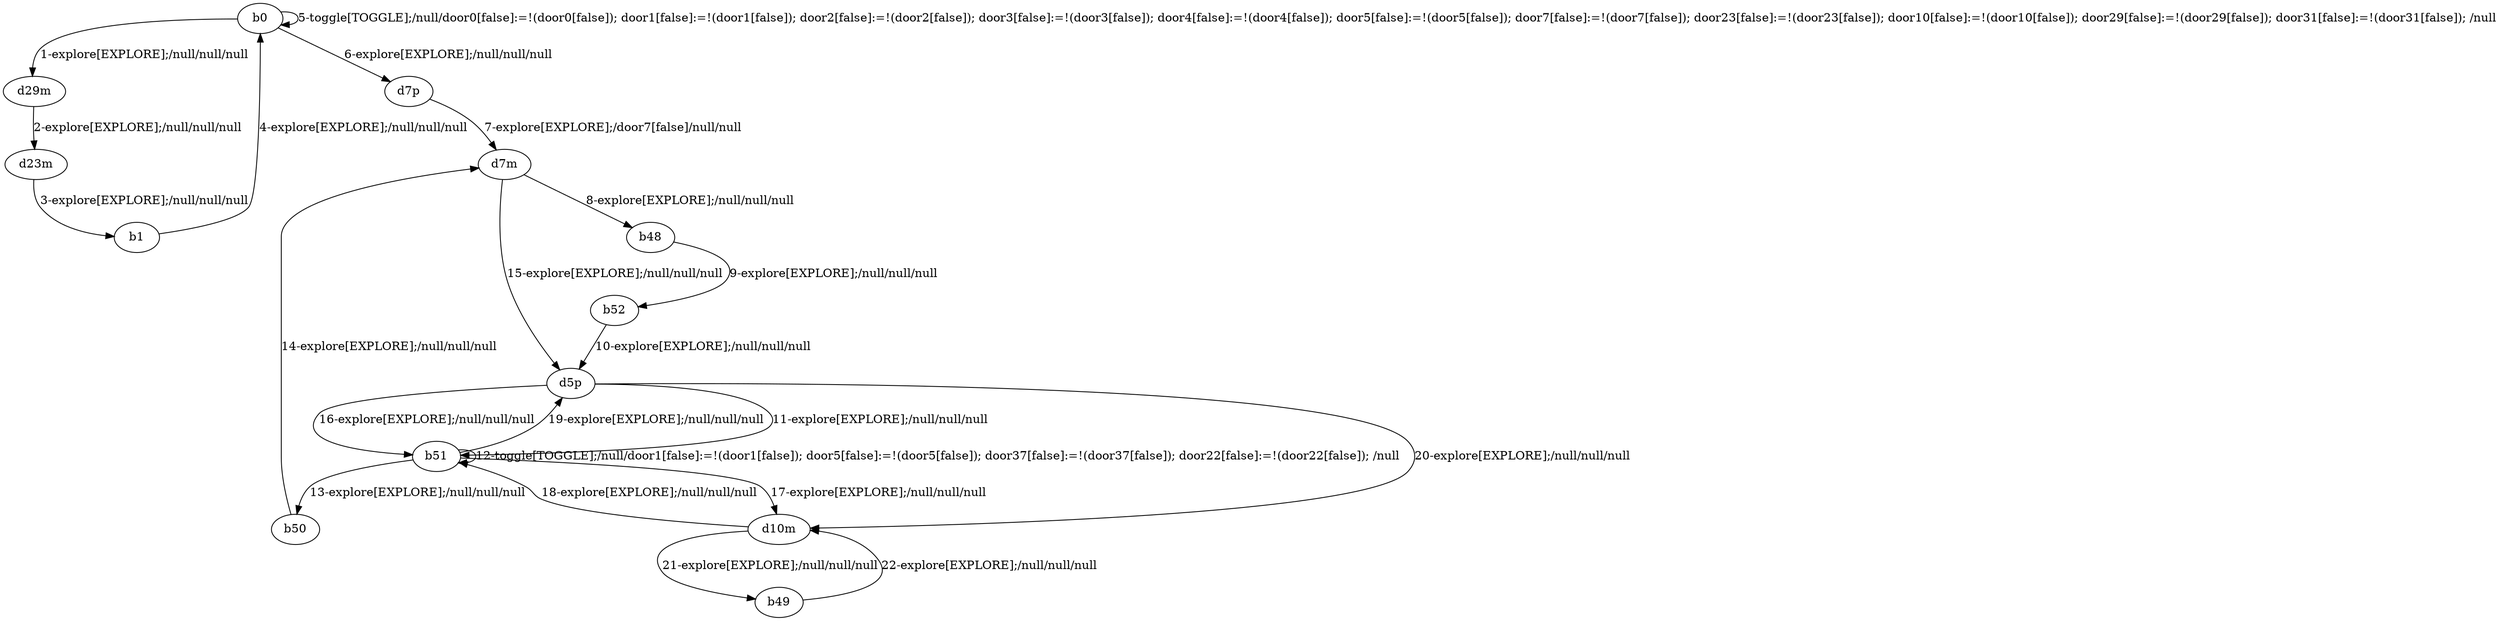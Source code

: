 # Total number of goals covered by this test: 9
# b49 --> d10m
# b51 --> b50
# d5p --> b51
# b51 --> d10m
# d10m --> b51
# b48 --> b52
# d5p --> d10m
# b51 --> d5p
# d7m --> d5p

digraph g {
"b0" -> "d29m" [label = "1-explore[EXPLORE];/null/null/null"];
"d29m" -> "d23m" [label = "2-explore[EXPLORE];/null/null/null"];
"d23m" -> "b1" [label = "3-explore[EXPLORE];/null/null/null"];
"b1" -> "b0" [label = "4-explore[EXPLORE];/null/null/null"];
"b0" -> "b0" [label = "5-toggle[TOGGLE];/null/door0[false]:=!(door0[false]); door1[false]:=!(door1[false]); door2[false]:=!(door2[false]); door3[false]:=!(door3[false]); door4[false]:=!(door4[false]); door5[false]:=!(door5[false]); door7[false]:=!(door7[false]); door23[false]:=!(door23[false]); door10[false]:=!(door10[false]); door29[false]:=!(door29[false]); door31[false]:=!(door31[false]); /null"];
"b0" -> "d7p" [label = "6-explore[EXPLORE];/null/null/null"];
"d7p" -> "d7m" [label = "7-explore[EXPLORE];/door7[false]/null/null"];
"d7m" -> "b48" [label = "8-explore[EXPLORE];/null/null/null"];
"b48" -> "b52" [label = "9-explore[EXPLORE];/null/null/null"];
"b52" -> "d5p" [label = "10-explore[EXPLORE];/null/null/null"];
"d5p" -> "b51" [label = "11-explore[EXPLORE];/null/null/null"];
"b51" -> "b51" [label = "12-toggle[TOGGLE];/null/door1[false]:=!(door1[false]); door5[false]:=!(door5[false]); door37[false]:=!(door37[false]); door22[false]:=!(door22[false]); /null"];
"b51" -> "b50" [label = "13-explore[EXPLORE];/null/null/null"];
"b50" -> "d7m" [label = "14-explore[EXPLORE];/null/null/null"];
"d7m" -> "d5p" [label = "15-explore[EXPLORE];/null/null/null"];
"d5p" -> "b51" [label = "16-explore[EXPLORE];/null/null/null"];
"b51" -> "d10m" [label = "17-explore[EXPLORE];/null/null/null"];
"d10m" -> "b51" [label = "18-explore[EXPLORE];/null/null/null"];
"b51" -> "d5p" [label = "19-explore[EXPLORE];/null/null/null"];
"d5p" -> "d10m" [label = "20-explore[EXPLORE];/null/null/null"];
"d10m" -> "b49" [label = "21-explore[EXPLORE];/null/null/null"];
"b49" -> "d10m" [label = "22-explore[EXPLORE];/null/null/null"];
}